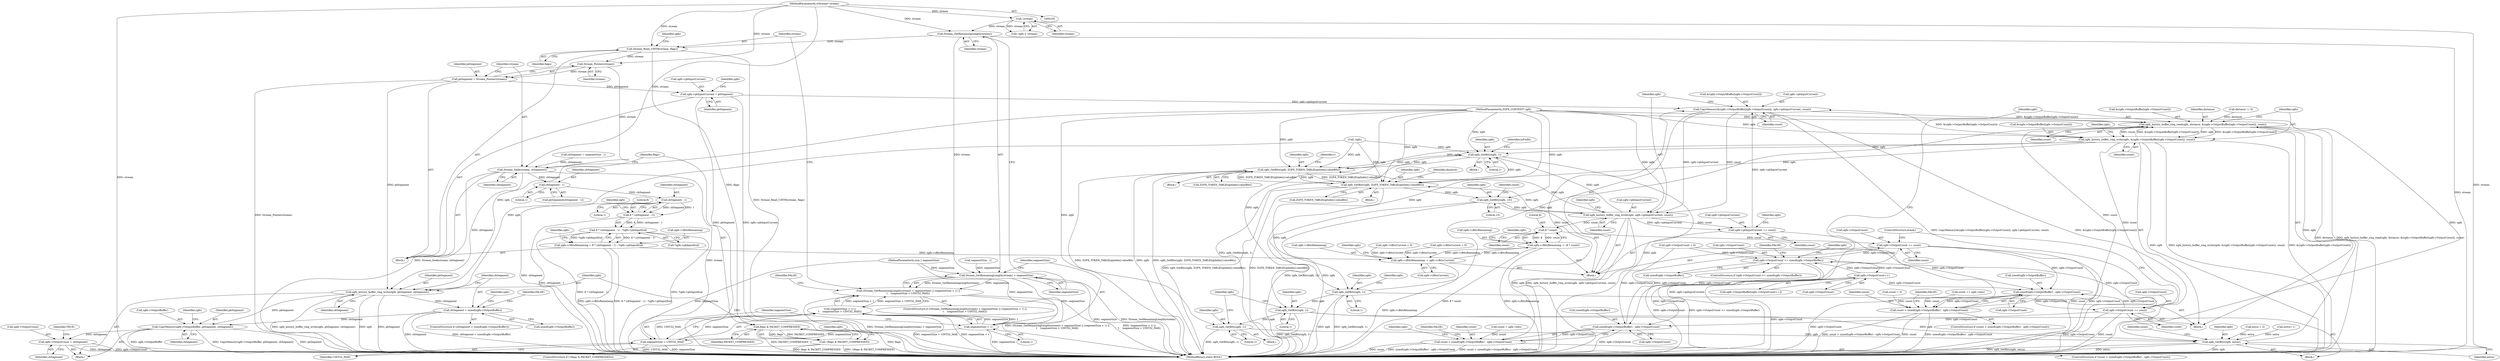 digraph "0_FreeRDP_17c363a5162fd4dc77b1df54e48d7bd9bf6b3be7_0@API" {
"1000139" [label="(Call,Stream_GetRemainingLength(stream))"];
"1000127" [label="(Call,!stream)"];
"1000107" [label="(MethodParameterIn,wStream* stream)"];
"1000138" [label="(Call,Stream_GetRemainingLength(stream) < segmentSize)"];
"1000137" [label="(Call,(Stream_GetRemainingLength(stream) < segmentSize) || (segmentSize < 1) ||\n\t    (segmentSize > UINT32_MAX))"];
"1000143" [label="(Call,segmentSize < 1)"];
"1000142" [label="(Call,(segmentSize < 1) ||\n\t    (segmentSize > UINT32_MAX))"];
"1000146" [label="(Call,segmentSize > UINT32_MAX)"];
"1000151" [label="(Call,Stream_Read_UINT8(stream, flags))"];
"1000161" [label="(Call,Stream_Pointer(stream))"];
"1000159" [label="(Call,pbSegment = Stream_Pointer(stream))"];
"1000172" [label="(Call,zgfx_history_buffer_ring_write(zgfx, pbSegment, cbSegment))"];
"1000177" [label="(Call,cbSegment > sizeof(zgfx->OutputBuffer))"];
"1000185" [label="(Call,CopyMemory(zgfx->OutputBuffer, pbSegment, cbSegment))"];
"1000191" [label="(Call,zgfx->OutputCount = cbSegment)"];
"1000198" [label="(Call,zgfx->pbInputCurrent = pbSegment)"];
"1000520" [label="(Call,CopyMemory(&(zgfx->OutputBuffer[zgfx->OutputCount]), zgfx->pbInputCurrent, count))"];
"1000452" [label="(Call,zgfx_history_buffer_ring_read(zgfx, distance, &(zgfx->OutputBuffer[zgfx->OutputCount]), count))"];
"1000464" [label="(Call,zgfx_history_buffer_ring_write(zgfx, &(zgfx->OutputBuffer[zgfx->OutputCount]), count))"];
"1000271" [label="(Call,zgfx_GetBits(zgfx, 1))"];
"1000303" [label="(Call,zgfx_GetBits(zgfx, ZGFX_TOKEN_TABLE[opIndex].valueBits))"];
"1000369" [label="(Call,zgfx_GetBits(zgfx, ZGFX_TOKEN_TABLE[opIndex].valueBits))"];
"1000392" [label="(Call,zgfx_GetBits(zgfx, 1))"];
"1000413" [label="(Call,zgfx_GetBits(zgfx, 1))"];
"1000428" [label="(Call,zgfx_GetBits(zgfx, 1))"];
"1000431" [label="(Call,zgfx_GetBits(zgfx, extra))"];
"1000482" [label="(Call,zgfx_GetBits(zgfx, 15))"];
"1000533" [label="(Call,zgfx_history_buffer_ring_write(zgfx, zgfx->pbInputCurrent, count))"];
"1000539" [label="(Call,zgfx->pbInputCurrent += count)"];
"1000548" [label="(Call,8 * count)"];
"1000544" [label="(Call,zgfx->cBitsRemaining -= (8 * count))"];
"1000490" [label="(Call,zgfx->cBitsRemaining -= zgfx->cBitsCurrent)"];
"1000551" [label="(Call,zgfx->OutputCount += count)"];
"1000347" [label="(Call,zgfx->OutputCount >= sizeof(zgfx->OutputBuffer))"];
"1000362" [label="(Call,zgfx->OutputCount++)"];
"1000442" [label="(Call,sizeof(zgfx->OutputBuffer) - zgfx->OutputCount)"];
"1000440" [label="(Call,count > sizeof(zgfx->OutputBuffer) - zgfx->OutputCount)"];
"1000475" [label="(Call,zgfx->OutputCount += count)"];
"1000510" [label="(Call,sizeof(zgfx->OutputBuffer) - zgfx->OutputCount)"];
"1000508" [label="(Call,count > sizeof(zgfx->OutputBuffer) - zgfx->OutputCount)"];
"1000163" [label="(Call,Stream_Seek(stream, cbSegment))"];
"1000210" [label="(Call,cbSegment - 1)"];
"1000220" [label="(Call,cbSegment - 1)"];
"1000218" [label="(Call,8 * (cbSegment - 1))"];
"1000217" [label="(Call,8 * (cbSegment - 1) - *zgfx->pbInputEnd)"];
"1000213" [label="(Call,zgfx->cBitsRemaining = 8 * (cbSegment - 1) - *zgfx->pbInputEnd)"];
"1000168" [label="(Call,flags & PACKET_COMPRESSED)"];
"1000167" [label="(Call,!(flags & PACKET_COMPRESSED))"];
"1000177" [label="(Call,cbSegment > sizeof(zgfx->OutputBuffer))"];
"1000541" [label="(Identifier,zgfx)"];
"1000229" [label="(Identifier,zgfx)"];
"1000482" [label="(Call,zgfx_GetBits(zgfx, 15))"];
"1000435" [label="(Identifier,count)"];
"1000494" [label="(Call,zgfx->cBitsCurrent)"];
"1000170" [label="(Identifier,PACKET_COMPRESSED)"];
"1000200" [label="(Identifier,zgfx)"];
"1000222" [label="(Literal,1)"];
"1000452" [label="(Call,zgfx_history_buffer_ring_read(zgfx, distance, &(zgfx->OutputBuffer[zgfx->OutputCount]), count))"];
"1000152" [label="(Identifier,stream)"];
"1000347" [label="(Call,zgfx->OutputCount >= sizeof(zgfx->OutputBuffer))"];
"1000432" [label="(Identifier,zgfx)"];
"1000481" [label="(Block,)"];
"1000147" [label="(Identifier,segmentSize)"];
"1000163" [label="(Call,Stream_Seek(stream, cbSegment))"];
"1000108" [label="(MethodParameterIn,size_t segmentSize)"];
"1000442" [label="(Call,sizeof(zgfx->OutputBuffer) - zgfx->OutputCount)"];
"1000484" [label="(Literal,15)"];
"1000225" [label="(Identifier,zgfx)"];
"1000133" [label="(Call,segmentSize - 1)"];
"1000540" [label="(Call,zgfx->pbInputCurrent)"];
"1000544" [label="(Call,zgfx->cBitsRemaining -= (8 * count))"];
"1000348" [label="(Call,zgfx->OutputCount)"];
"1000491" [label="(Call,zgfx->cBitsRemaining)"];
"1000543" [label="(Identifier,count)"];
"1000433" [label="(Identifier,extra)"];
"1000486" [label="(Identifier,count)"];
"1000521" [label="(Call,&(zgfx->OutputBuffer[zgfx->OutputCount]))"];
"1000545" [label="(Call,zgfx->cBitsRemaining)"];
"1000524" [label="(Identifier,zgfx)"];
"1000210" [label="(Call,cbSegment - 1)"];
"1000507" [label="(ControlStructure,if (count > sizeof(zgfx->OutputBuffer) - zgfx->OutputCount))"];
"1000171" [label="(Block,)"];
"1000463" [label="(Identifier,count)"];
"1000499" [label="(Identifier,zgfx)"];
"1000178" [label="(Identifier,cbSegment)"];
"1000413" [label="(Call,zgfx_GetBits(zgfx, 1))"];
"1000199" [label="(Call,zgfx->pbInputCurrent)"];
"1000137" [label="(Call,(Stream_GetRemainingLength(stream) < segmentSize) || (segmentSize < 1) ||\n\t    (segmentSize > UINT32_MAX))"];
"1000212" [label="(Literal,1)"];
"1000455" [label="(Call,&(zgfx->OutputBuffer[zgfx->OutputCount]))"];
"1000410" [label="(Call,extra = 2)"];
"1000370" [label="(Identifier,zgfx)"];
"1000305" [label="(Call,ZGFX_TOKEN_TABLE[opIndex].valueBits)"];
"1000161" [label="(Call,Stream_Pointer(stream))"];
"1000127" [label="(Call,!stream)"];
"1000422" [label="(Block,)"];
"1000356" [label="(Identifier,FALSE)"];
"1000124" [label="(Call,!zgfx || !stream)"];
"1000371" [label="(Call,ZGFX_TOKEN_TABLE[opIndex].valueBits)"];
"1000271" [label="(Call,zgfx_GetBits(zgfx, 1))"];
"1000550" [label="(Identifier,count)"];
"1000311" [label="(Identifier,c)"];
"1000146" [label="(Call,segmentSize > UINT32_MAX)"];
"1000377" [label="(Identifier,distance)"];
"1000275" [label="(Identifier,inPrefix)"];
"1000219" [label="(Literal,8)"];
"1000394" [label="(Literal,1)"];
"1000176" [label="(ControlStructure,if (cbSegment > sizeof(zgfx->OutputBuffer)))"];
"1000465" [label="(Identifier,zgfx)"];
"1000195" [label="(Identifier,cbSegment)"];
"1000179" [label="(Call,sizeof(zgfx->OutputBuffer))"];
"1000227" [label="(Call,zgfx->cBitsCurrent = 0)"];
"1000474" [label="(Identifier,count)"];
"1000393" [label="(Identifier,zgfx)"];
"1000144" [label="(Identifier,segmentSize)"];
"1000529" [label="(Call,zgfx->pbInputCurrent)"];
"1000125" [label="(Call,!zgfx)"];
"1000508" [label="(Call,count > sizeof(zgfx->OutputBuffer) - zgfx->OutputCount)"];
"1000303" [label="(Call,zgfx_GetBits(zgfx, ZGFX_TOKEN_TABLE[opIndex].valueBits))"];
"1000173" [label="(Identifier,zgfx)"];
"1000128" [label="(Identifier,stream)"];
"1000107" [label="(MethodParameterIn,wStream* stream)"];
"1000205" [label="(Identifier,zgfx)"];
"1000398" [label="(Identifier,zgfx)"];
"1000451" [label="(Identifier,FALSE)"];
"1000419" [label="(Identifier,zgfx)"];
"1000434" [label="(Call,count += zgfx->bits)"];
"1000479" [label="(Identifier,count)"];
"1000519" [label="(Identifier,FALSE)"];
"1000509" [label="(Identifier,count)"];
"1000466" [label="(Call,&(zgfx->OutputBuffer[zgfx->OutputCount]))"];
"1000551" [label="(Call,zgfx->OutputCount += count)"];
"1000131" [label="(Call,cbSegment = segmentSize - 1)"];
"1000476" [label="(Call,zgfx->OutputCount)"];
"1000555" [label="(Identifier,count)"];
"1000429" [label="(Identifier,zgfx)"];
"1000190" [label="(Identifier,cbSegment)"];
"1000440" [label="(Call,count > sizeof(zgfx->OutputBuffer) - zgfx->OutputCount)"];
"1000138" [label="(Call,Stream_GetRemainingLength(stream) < segmentSize)"];
"1000358" [label="(Call,zgfx->OutputBuffer[zgfx->OutputCount++])"];
"1000406" [label="(Block,)"];
"1000162" [label="(Identifier,stream)"];
"1000202" [label="(Identifier,pbSegment)"];
"1000533" [label="(Call,zgfx_history_buffer_ring_write(zgfx, zgfx->pbInputCurrent, count))"];
"1000143" [label="(Call,segmentSize < 1)"];
"1000302" [label="(Block,)"];
"1000304" [label="(Identifier,zgfx)"];
"1000538" [label="(Identifier,count)"];
"1000490" [label="(Call,zgfx->cBitsRemaining -= zgfx->cBitsCurrent)"];
"1000430" [label="(Literal,1)"];
"1000475" [label="(Call,zgfx->OutputCount += count)"];
"1000184" [label="(Identifier,FALSE)"];
"1000175" [label="(Identifier,cbSegment)"];
"1000141" [label="(Identifier,segmentSize)"];
"1000535" [label="(Call,zgfx->pbInputCurrent)"];
"1000172" [label="(Call,zgfx_history_buffer_ring_write(zgfx, pbSegment, cbSegment))"];
"1000532" [label="(Identifier,count)"];
"1000191" [label="(Call,zgfx->OutputCount = cbSegment)"];
"1000140" [label="(Identifier,stream)"];
"1000106" [label="(MethodParameterIn,ZGFX_CONTEXT* zgfx)"];
"1000392" [label="(Call,zgfx_GetBits(zgfx, 1))"];
"1000441" [label="(Identifier,count)"];
"1000273" [label="(Literal,1)"];
"1000139" [label="(Call,Stream_GetRemainingLength(stream))"];
"1000174" [label="(Identifier,pbSegment)"];
"1000414" [label="(Identifier,zgfx)"];
"1000148" [label="(Identifier,UINT32_MAX)"];
"1000270" [label="(Block,)"];
"1000192" [label="(Call,zgfx->OutputCount)"];
"1000363" [label="(Call,zgfx->OutputCount)"];
"1000213" [label="(Call,zgfx->cBitsRemaining = 8 * (cbSegment - 1) - *zgfx->pbInputEnd)"];
"1000520" [label="(Call,CopyMemory(&(zgfx->OutputBuffer[zgfx->OutputCount]), zgfx->pbInputCurrent, count))"];
"1000546" [label="(Identifier,zgfx)"];
"1000198" [label="(Call,zgfx->pbInputCurrent = pbSegment)"];
"1000426" [label="(Call,extra++)"];
"1000208" [label="(Call,pbSegment[cbSegment - 1])"];
"1000154" [label="(Call,zgfx->OutputCount = 0)"];
"1000186" [label="(Call,zgfx->OutputBuffer)"];
"1000109" [label="(Block,)"];
"1000193" [label="(Identifier,zgfx)"];
"1000362" [label="(Call,zgfx->OutputCount++)"];
"1000453" [label="(Identifier,zgfx)"];
"1000454" [label="(Identifier,distance)"];
"1000368" [label="(Block,)"];
"1000391" [label="(Block,)"];
"1000511" [label="(Call,sizeof(zgfx->OutputBuffer))"];
"1000167" [label="(Call,!(flags & PACKET_COMPRESSED))"];
"1000153" [label="(Identifier,flags)"];
"1000549" [label="(Literal,8)"];
"1000548" [label="(Call,8 * count)"];
"1000217" [label="(Call,8 * (cbSegment - 1) - *zgfx->pbInputEnd)"];
"1000351" [label="(Call,sizeof(zgfx->OutputBuffer))"];
"1000185" [label="(Call,CopyMemory(zgfx->OutputBuffer, pbSegment, cbSegment))"];
"1000539" [label="(Call,zgfx->pbInputCurrent += count)"];
"1000360" [label="(Identifier,zgfx)"];
"1000556" [label="(ControlStructure,break;)"];
"1000431" [label="(Call,zgfx_GetBits(zgfx, extra))"];
"1000220" [label="(Call,cbSegment - 1)"];
"1000497" [label="(Call,zgfx->cBitsCurrent = 0)"];
"1000189" [label="(Identifier,pbSegment)"];
"1000168" [label="(Call,flags & PACKET_COMPRESSED)"];
"1000272" [label="(Identifier,zgfx)"];
"1000165" [label="(Identifier,cbSegment)"];
"1000346" [label="(ControlStructure,if (zgfx->OutputCount >= sizeof(zgfx->OutputBuffer)))"];
"1000197" [label="(Identifier,TRUE)"];
"1000428" [label="(Call,zgfx_GetBits(zgfx, 1))"];
"1000164" [label="(Identifier,stream)"];
"1000223" [label="(Call,*zgfx->pbInputEnd)"];
"1000169" [label="(Identifier,flags)"];
"1000559" [label="(MethodReturn,static BOOL)"];
"1000415" [label="(Literal,1)"];
"1000388" [label="(Call,distance != 0)"];
"1000485" [label="(Call,count = zgfx->bits)"];
"1000218" [label="(Call,8 * (cbSegment - 1))"];
"1000214" [label="(Call,zgfx->cBitsRemaining)"];
"1000166" [label="(ControlStructure,if (!(flags & PACKET_COMPRESSED)))"];
"1000553" [label="(Identifier,zgfx)"];
"1000160" [label="(Identifier,pbSegment)"];
"1000187" [label="(Identifier,zgfx)"];
"1000464" [label="(Call,zgfx_history_buffer_ring_write(zgfx, &(zgfx->OutputBuffer[zgfx->OutputCount]), count))"];
"1000221" [label="(Identifier,cbSegment)"];
"1000447" [label="(Call,zgfx->OutputCount)"];
"1000151" [label="(Call,Stream_Read_UINT8(stream, flags))"];
"1000369" [label="(Call,zgfx_GetBits(zgfx, ZGFX_TOKEN_TABLE[opIndex].valueBits))"];
"1000150" [label="(Identifier,FALSE)"];
"1000136" [label="(ControlStructure,if ((Stream_GetRemainingLength(stream) < segmentSize) || (segmentSize < 1) ||\n\t    (segmentSize > UINT32_MAX)))"];
"1000477" [label="(Identifier,zgfx)"];
"1000510" [label="(Call,sizeof(zgfx->OutputBuffer) - zgfx->OutputCount)"];
"1000483" [label="(Identifier,zgfx)"];
"1000142" [label="(Call,(segmentSize < 1) ||\n\t    (segmentSize > UINT32_MAX))"];
"1000402" [label="(Call,count = 3)"];
"1000552" [label="(Call,zgfx->OutputCount)"];
"1000439" [label="(ControlStructure,if (count > sizeof(zgfx->OutputBuffer) - zgfx->OutputCount))"];
"1000156" [label="(Identifier,zgfx)"];
"1000515" [label="(Call,zgfx->OutputCount)"];
"1000534" [label="(Identifier,zgfx)"];
"1000159" [label="(Call,pbSegment = Stream_Pointer(stream))"];
"1000443" [label="(Call,sizeof(zgfx->OutputBuffer))"];
"1000211" [label="(Identifier,cbSegment)"];
"1000145" [label="(Literal,1)"];
"1000139" -> "1000138"  [label="AST: "];
"1000139" -> "1000140"  [label="CFG: "];
"1000140" -> "1000139"  [label="AST: "];
"1000141" -> "1000139"  [label="CFG: "];
"1000139" -> "1000559"  [label="DDG: stream"];
"1000139" -> "1000138"  [label="DDG: stream"];
"1000127" -> "1000139"  [label="DDG: stream"];
"1000107" -> "1000139"  [label="DDG: stream"];
"1000139" -> "1000151"  [label="DDG: stream"];
"1000127" -> "1000124"  [label="AST: "];
"1000127" -> "1000128"  [label="CFG: "];
"1000128" -> "1000127"  [label="AST: "];
"1000124" -> "1000127"  [label="CFG: "];
"1000127" -> "1000559"  [label="DDG: stream"];
"1000127" -> "1000124"  [label="DDG: stream"];
"1000107" -> "1000127"  [label="DDG: stream"];
"1000107" -> "1000105"  [label="AST: "];
"1000107" -> "1000559"  [label="DDG: stream"];
"1000107" -> "1000151"  [label="DDG: stream"];
"1000107" -> "1000161"  [label="DDG: stream"];
"1000107" -> "1000163"  [label="DDG: stream"];
"1000138" -> "1000137"  [label="AST: "];
"1000138" -> "1000141"  [label="CFG: "];
"1000141" -> "1000138"  [label="AST: "];
"1000144" -> "1000138"  [label="CFG: "];
"1000137" -> "1000138"  [label="CFG: "];
"1000138" -> "1000559"  [label="DDG: segmentSize"];
"1000138" -> "1000559"  [label="DDG: Stream_GetRemainingLength(stream)"];
"1000138" -> "1000137"  [label="DDG: Stream_GetRemainingLength(stream)"];
"1000138" -> "1000137"  [label="DDG: segmentSize"];
"1000133" -> "1000138"  [label="DDG: segmentSize"];
"1000108" -> "1000138"  [label="DDG: segmentSize"];
"1000138" -> "1000143"  [label="DDG: segmentSize"];
"1000137" -> "1000136"  [label="AST: "];
"1000137" -> "1000142"  [label="CFG: "];
"1000142" -> "1000137"  [label="AST: "];
"1000150" -> "1000137"  [label="CFG: "];
"1000152" -> "1000137"  [label="CFG: "];
"1000137" -> "1000559"  [label="DDG: (segmentSize < 1) ||\n\t    (segmentSize > UINT32_MAX)"];
"1000137" -> "1000559"  [label="DDG: Stream_GetRemainingLength(stream) < segmentSize"];
"1000137" -> "1000559"  [label="DDG: (Stream_GetRemainingLength(stream) < segmentSize) || (segmentSize < 1) ||\n\t    (segmentSize > UINT32_MAX)"];
"1000142" -> "1000137"  [label="DDG: segmentSize < 1"];
"1000142" -> "1000137"  [label="DDG: segmentSize > UINT32_MAX"];
"1000143" -> "1000142"  [label="AST: "];
"1000143" -> "1000145"  [label="CFG: "];
"1000144" -> "1000143"  [label="AST: "];
"1000145" -> "1000143"  [label="AST: "];
"1000147" -> "1000143"  [label="CFG: "];
"1000142" -> "1000143"  [label="CFG: "];
"1000143" -> "1000559"  [label="DDG: segmentSize"];
"1000143" -> "1000142"  [label="DDG: segmentSize"];
"1000143" -> "1000142"  [label="DDG: 1"];
"1000108" -> "1000143"  [label="DDG: segmentSize"];
"1000143" -> "1000146"  [label="DDG: segmentSize"];
"1000142" -> "1000146"  [label="CFG: "];
"1000146" -> "1000142"  [label="AST: "];
"1000142" -> "1000559"  [label="DDG: segmentSize < 1"];
"1000142" -> "1000559"  [label="DDG: segmentSize > UINT32_MAX"];
"1000146" -> "1000142"  [label="DDG: segmentSize"];
"1000146" -> "1000142"  [label="DDG: UINT32_MAX"];
"1000146" -> "1000148"  [label="CFG: "];
"1000147" -> "1000146"  [label="AST: "];
"1000148" -> "1000146"  [label="AST: "];
"1000146" -> "1000559"  [label="DDG: UINT32_MAX"];
"1000146" -> "1000559"  [label="DDG: segmentSize"];
"1000108" -> "1000146"  [label="DDG: segmentSize"];
"1000151" -> "1000109"  [label="AST: "];
"1000151" -> "1000153"  [label="CFG: "];
"1000152" -> "1000151"  [label="AST: "];
"1000153" -> "1000151"  [label="AST: "];
"1000156" -> "1000151"  [label="CFG: "];
"1000151" -> "1000559"  [label="DDG: Stream_Read_UINT8(stream, flags)"];
"1000151" -> "1000161"  [label="DDG: stream"];
"1000151" -> "1000168"  [label="DDG: flags"];
"1000161" -> "1000159"  [label="AST: "];
"1000161" -> "1000162"  [label="CFG: "];
"1000162" -> "1000161"  [label="AST: "];
"1000159" -> "1000161"  [label="CFG: "];
"1000161" -> "1000159"  [label="DDG: stream"];
"1000161" -> "1000163"  [label="DDG: stream"];
"1000159" -> "1000109"  [label="AST: "];
"1000160" -> "1000159"  [label="AST: "];
"1000164" -> "1000159"  [label="CFG: "];
"1000159" -> "1000559"  [label="DDG: Stream_Pointer(stream)"];
"1000159" -> "1000172"  [label="DDG: pbSegment"];
"1000159" -> "1000198"  [label="DDG: pbSegment"];
"1000172" -> "1000171"  [label="AST: "];
"1000172" -> "1000175"  [label="CFG: "];
"1000173" -> "1000172"  [label="AST: "];
"1000174" -> "1000172"  [label="AST: "];
"1000175" -> "1000172"  [label="AST: "];
"1000178" -> "1000172"  [label="CFG: "];
"1000172" -> "1000559"  [label="DDG: zgfx_history_buffer_ring_write(zgfx, pbSegment, cbSegment)"];
"1000172" -> "1000559"  [label="DDG: zgfx"];
"1000172" -> "1000559"  [label="DDG: pbSegment"];
"1000125" -> "1000172"  [label="DDG: zgfx"];
"1000106" -> "1000172"  [label="DDG: zgfx"];
"1000163" -> "1000172"  [label="DDG: cbSegment"];
"1000172" -> "1000177"  [label="DDG: cbSegment"];
"1000172" -> "1000185"  [label="DDG: pbSegment"];
"1000177" -> "1000176"  [label="AST: "];
"1000177" -> "1000179"  [label="CFG: "];
"1000178" -> "1000177"  [label="AST: "];
"1000179" -> "1000177"  [label="AST: "];
"1000184" -> "1000177"  [label="CFG: "];
"1000187" -> "1000177"  [label="CFG: "];
"1000177" -> "1000559"  [label="DDG: cbSegment"];
"1000177" -> "1000559"  [label="DDG: cbSegment > sizeof(zgfx->OutputBuffer)"];
"1000177" -> "1000185"  [label="DDG: cbSegment"];
"1000185" -> "1000171"  [label="AST: "];
"1000185" -> "1000190"  [label="CFG: "];
"1000186" -> "1000185"  [label="AST: "];
"1000189" -> "1000185"  [label="AST: "];
"1000190" -> "1000185"  [label="AST: "];
"1000193" -> "1000185"  [label="CFG: "];
"1000185" -> "1000559"  [label="DDG: zgfx->OutputBuffer"];
"1000185" -> "1000559"  [label="DDG: CopyMemory(zgfx->OutputBuffer, pbSegment, cbSegment)"];
"1000185" -> "1000559"  [label="DDG: pbSegment"];
"1000185" -> "1000191"  [label="DDG: cbSegment"];
"1000191" -> "1000171"  [label="AST: "];
"1000191" -> "1000195"  [label="CFG: "];
"1000192" -> "1000191"  [label="AST: "];
"1000195" -> "1000191"  [label="AST: "];
"1000197" -> "1000191"  [label="CFG: "];
"1000191" -> "1000559"  [label="DDG: cbSegment"];
"1000191" -> "1000559"  [label="DDG: zgfx->OutputCount"];
"1000198" -> "1000109"  [label="AST: "];
"1000198" -> "1000202"  [label="CFG: "];
"1000199" -> "1000198"  [label="AST: "];
"1000202" -> "1000198"  [label="AST: "];
"1000205" -> "1000198"  [label="CFG: "];
"1000198" -> "1000559"  [label="DDG: zgfx->pbInputCurrent"];
"1000198" -> "1000559"  [label="DDG: pbSegment"];
"1000198" -> "1000520"  [label="DDG: zgfx->pbInputCurrent"];
"1000520" -> "1000481"  [label="AST: "];
"1000520" -> "1000532"  [label="CFG: "];
"1000521" -> "1000520"  [label="AST: "];
"1000529" -> "1000520"  [label="AST: "];
"1000532" -> "1000520"  [label="AST: "];
"1000534" -> "1000520"  [label="CFG: "];
"1000520" -> "1000559"  [label="DDG: CopyMemory(&(zgfx->OutputBuffer[zgfx->OutputCount]), zgfx->pbInputCurrent, count)"];
"1000520" -> "1000559"  [label="DDG: &(zgfx->OutputBuffer[zgfx->OutputCount])"];
"1000520" -> "1000452"  [label="DDG: &(zgfx->OutputBuffer[zgfx->OutputCount])"];
"1000464" -> "1000520"  [label="DDG: &(zgfx->OutputBuffer[zgfx->OutputCount])"];
"1000539" -> "1000520"  [label="DDG: zgfx->pbInputCurrent"];
"1000508" -> "1000520"  [label="DDG: count"];
"1000520" -> "1000533"  [label="DDG: zgfx->pbInputCurrent"];
"1000520" -> "1000533"  [label="DDG: count"];
"1000452" -> "1000391"  [label="AST: "];
"1000452" -> "1000463"  [label="CFG: "];
"1000453" -> "1000452"  [label="AST: "];
"1000454" -> "1000452"  [label="AST: "];
"1000455" -> "1000452"  [label="AST: "];
"1000463" -> "1000452"  [label="AST: "];
"1000465" -> "1000452"  [label="CFG: "];
"1000452" -> "1000559"  [label="DDG: zgfx_history_buffer_ring_read(zgfx, distance, &(zgfx->OutputBuffer[zgfx->OutputCount]), count)"];
"1000452" -> "1000559"  [label="DDG: distance"];
"1000392" -> "1000452"  [label="DDG: zgfx"];
"1000431" -> "1000452"  [label="DDG: zgfx"];
"1000106" -> "1000452"  [label="DDG: zgfx"];
"1000388" -> "1000452"  [label="DDG: distance"];
"1000464" -> "1000452"  [label="DDG: &(zgfx->OutputBuffer[zgfx->OutputCount])"];
"1000440" -> "1000452"  [label="DDG: count"];
"1000452" -> "1000464"  [label="DDG: zgfx"];
"1000452" -> "1000464"  [label="DDG: &(zgfx->OutputBuffer[zgfx->OutputCount])"];
"1000452" -> "1000464"  [label="DDG: count"];
"1000464" -> "1000391"  [label="AST: "];
"1000464" -> "1000474"  [label="CFG: "];
"1000465" -> "1000464"  [label="AST: "];
"1000466" -> "1000464"  [label="AST: "];
"1000474" -> "1000464"  [label="AST: "];
"1000477" -> "1000464"  [label="CFG: "];
"1000464" -> "1000559"  [label="DDG: zgfx"];
"1000464" -> "1000559"  [label="DDG: zgfx_history_buffer_ring_write(zgfx, &(zgfx->OutputBuffer[zgfx->OutputCount]), count)"];
"1000464" -> "1000559"  [label="DDG: &(zgfx->OutputBuffer[zgfx->OutputCount])"];
"1000464" -> "1000271"  [label="DDG: zgfx"];
"1000464" -> "1000303"  [label="DDG: zgfx"];
"1000464" -> "1000369"  [label="DDG: zgfx"];
"1000106" -> "1000464"  [label="DDG: zgfx"];
"1000464" -> "1000475"  [label="DDG: count"];
"1000271" -> "1000270"  [label="AST: "];
"1000271" -> "1000273"  [label="CFG: "];
"1000272" -> "1000271"  [label="AST: "];
"1000273" -> "1000271"  [label="AST: "];
"1000275" -> "1000271"  [label="CFG: "];
"1000271" -> "1000559"  [label="DDG: zgfx"];
"1000271" -> "1000559"  [label="DDG: zgfx_GetBits(zgfx, 1)"];
"1000125" -> "1000271"  [label="DDG: zgfx"];
"1000303" -> "1000271"  [label="DDG: zgfx"];
"1000533" -> "1000271"  [label="DDG: zgfx"];
"1000106" -> "1000271"  [label="DDG: zgfx"];
"1000271" -> "1000303"  [label="DDG: zgfx"];
"1000271" -> "1000369"  [label="DDG: zgfx"];
"1000303" -> "1000302"  [label="AST: "];
"1000303" -> "1000305"  [label="CFG: "];
"1000304" -> "1000303"  [label="AST: "];
"1000305" -> "1000303"  [label="AST: "];
"1000311" -> "1000303"  [label="CFG: "];
"1000303" -> "1000559"  [label="DDG: zgfx"];
"1000303" -> "1000559"  [label="DDG: zgfx_GetBits(zgfx, ZGFX_TOKEN_TABLE[opIndex].valueBits)"];
"1000303" -> "1000559"  [label="DDG: ZGFX_TOKEN_TABLE[opIndex].valueBits"];
"1000125" -> "1000303"  [label="DDG: zgfx"];
"1000533" -> "1000303"  [label="DDG: zgfx"];
"1000106" -> "1000303"  [label="DDG: zgfx"];
"1000369" -> "1000303"  [label="DDG: ZGFX_TOKEN_TABLE[opIndex].valueBits"];
"1000303" -> "1000369"  [label="DDG: zgfx"];
"1000303" -> "1000369"  [label="DDG: ZGFX_TOKEN_TABLE[opIndex].valueBits"];
"1000369" -> "1000368"  [label="AST: "];
"1000369" -> "1000371"  [label="CFG: "];
"1000370" -> "1000369"  [label="AST: "];
"1000371" -> "1000369"  [label="AST: "];
"1000377" -> "1000369"  [label="CFG: "];
"1000369" -> "1000559"  [label="DDG: zgfx_GetBits(zgfx, ZGFX_TOKEN_TABLE[opIndex].valueBits)"];
"1000369" -> "1000559"  [label="DDG: ZGFX_TOKEN_TABLE[opIndex].valueBits"];
"1000125" -> "1000369"  [label="DDG: zgfx"];
"1000533" -> "1000369"  [label="DDG: zgfx"];
"1000106" -> "1000369"  [label="DDG: zgfx"];
"1000369" -> "1000392"  [label="DDG: zgfx"];
"1000369" -> "1000482"  [label="DDG: zgfx"];
"1000392" -> "1000391"  [label="AST: "];
"1000392" -> "1000394"  [label="CFG: "];
"1000393" -> "1000392"  [label="AST: "];
"1000394" -> "1000392"  [label="AST: "];
"1000398" -> "1000392"  [label="CFG: "];
"1000392" -> "1000559"  [label="DDG: zgfx_GetBits(zgfx, 1)"];
"1000392" -> "1000559"  [label="DDG: zgfx"];
"1000106" -> "1000392"  [label="DDG: zgfx"];
"1000392" -> "1000413"  [label="DDG: zgfx"];
"1000413" -> "1000406"  [label="AST: "];
"1000413" -> "1000415"  [label="CFG: "];
"1000414" -> "1000413"  [label="AST: "];
"1000415" -> "1000413"  [label="AST: "];
"1000419" -> "1000413"  [label="CFG: "];
"1000413" -> "1000559"  [label="DDG: zgfx_GetBits(zgfx, 1)"];
"1000106" -> "1000413"  [label="DDG: zgfx"];
"1000413" -> "1000428"  [label="DDG: zgfx"];
"1000413" -> "1000431"  [label="DDG: zgfx"];
"1000428" -> "1000422"  [label="AST: "];
"1000428" -> "1000430"  [label="CFG: "];
"1000429" -> "1000428"  [label="AST: "];
"1000430" -> "1000428"  [label="AST: "];
"1000419" -> "1000428"  [label="CFG: "];
"1000428" -> "1000559"  [label="DDG: zgfx_GetBits(zgfx, 1)"];
"1000106" -> "1000428"  [label="DDG: zgfx"];
"1000428" -> "1000431"  [label="DDG: zgfx"];
"1000431" -> "1000406"  [label="AST: "];
"1000431" -> "1000433"  [label="CFG: "];
"1000432" -> "1000431"  [label="AST: "];
"1000433" -> "1000431"  [label="AST: "];
"1000435" -> "1000431"  [label="CFG: "];
"1000431" -> "1000559"  [label="DDG: zgfx"];
"1000431" -> "1000559"  [label="DDG: zgfx_GetBits(zgfx, extra)"];
"1000431" -> "1000559"  [label="DDG: extra"];
"1000106" -> "1000431"  [label="DDG: zgfx"];
"1000426" -> "1000431"  [label="DDG: extra"];
"1000410" -> "1000431"  [label="DDG: extra"];
"1000482" -> "1000481"  [label="AST: "];
"1000482" -> "1000484"  [label="CFG: "];
"1000483" -> "1000482"  [label="AST: "];
"1000484" -> "1000482"  [label="AST: "];
"1000486" -> "1000482"  [label="CFG: "];
"1000482" -> "1000559"  [label="DDG: zgfx"];
"1000482" -> "1000559"  [label="DDG: zgfx_GetBits(zgfx, 15)"];
"1000106" -> "1000482"  [label="DDG: zgfx"];
"1000482" -> "1000533"  [label="DDG: zgfx"];
"1000533" -> "1000481"  [label="AST: "];
"1000533" -> "1000538"  [label="CFG: "];
"1000534" -> "1000533"  [label="AST: "];
"1000535" -> "1000533"  [label="AST: "];
"1000538" -> "1000533"  [label="AST: "];
"1000541" -> "1000533"  [label="CFG: "];
"1000533" -> "1000559"  [label="DDG: zgfx_history_buffer_ring_write(zgfx, zgfx->pbInputCurrent, count)"];
"1000533" -> "1000559"  [label="DDG: zgfx"];
"1000106" -> "1000533"  [label="DDG: zgfx"];
"1000533" -> "1000539"  [label="DDG: count"];
"1000533" -> "1000539"  [label="DDG: zgfx->pbInputCurrent"];
"1000533" -> "1000548"  [label="DDG: count"];
"1000539" -> "1000481"  [label="AST: "];
"1000539" -> "1000543"  [label="CFG: "];
"1000540" -> "1000539"  [label="AST: "];
"1000543" -> "1000539"  [label="AST: "];
"1000546" -> "1000539"  [label="CFG: "];
"1000539" -> "1000559"  [label="DDG: zgfx->pbInputCurrent"];
"1000548" -> "1000544"  [label="AST: "];
"1000548" -> "1000550"  [label="CFG: "];
"1000549" -> "1000548"  [label="AST: "];
"1000550" -> "1000548"  [label="AST: "];
"1000544" -> "1000548"  [label="CFG: "];
"1000548" -> "1000544"  [label="DDG: 8"];
"1000548" -> "1000544"  [label="DDG: count"];
"1000548" -> "1000551"  [label="DDG: count"];
"1000544" -> "1000481"  [label="AST: "];
"1000545" -> "1000544"  [label="AST: "];
"1000553" -> "1000544"  [label="CFG: "];
"1000544" -> "1000559"  [label="DDG: 8 * count"];
"1000544" -> "1000559"  [label="DDG: zgfx->cBitsRemaining"];
"1000544" -> "1000490"  [label="DDG: zgfx->cBitsRemaining"];
"1000490" -> "1000544"  [label="DDG: zgfx->cBitsRemaining"];
"1000490" -> "1000481"  [label="AST: "];
"1000490" -> "1000494"  [label="CFG: "];
"1000491" -> "1000490"  [label="AST: "];
"1000494" -> "1000490"  [label="AST: "];
"1000499" -> "1000490"  [label="CFG: "];
"1000490" -> "1000559"  [label="DDG: zgfx->cBitsRemaining"];
"1000497" -> "1000490"  [label="DDG: zgfx->cBitsCurrent"];
"1000227" -> "1000490"  [label="DDG: zgfx->cBitsCurrent"];
"1000213" -> "1000490"  [label="DDG: zgfx->cBitsRemaining"];
"1000551" -> "1000481"  [label="AST: "];
"1000551" -> "1000555"  [label="CFG: "];
"1000552" -> "1000551"  [label="AST: "];
"1000555" -> "1000551"  [label="AST: "];
"1000556" -> "1000551"  [label="CFG: "];
"1000551" -> "1000559"  [label="DDG: count"];
"1000551" -> "1000559"  [label="DDG: zgfx->OutputCount"];
"1000551" -> "1000347"  [label="DDG: zgfx->OutputCount"];
"1000551" -> "1000442"  [label="DDG: zgfx->OutputCount"];
"1000551" -> "1000510"  [label="DDG: zgfx->OutputCount"];
"1000510" -> "1000551"  [label="DDG: zgfx->OutputCount"];
"1000347" -> "1000346"  [label="AST: "];
"1000347" -> "1000351"  [label="CFG: "];
"1000348" -> "1000347"  [label="AST: "];
"1000351" -> "1000347"  [label="AST: "];
"1000356" -> "1000347"  [label="CFG: "];
"1000360" -> "1000347"  [label="CFG: "];
"1000347" -> "1000559"  [label="DDG: zgfx->OutputCount"];
"1000347" -> "1000559"  [label="DDG: zgfx->OutputCount >= sizeof(zgfx->OutputBuffer)"];
"1000362" -> "1000347"  [label="DDG: zgfx->OutputCount"];
"1000475" -> "1000347"  [label="DDG: zgfx->OutputCount"];
"1000154" -> "1000347"  [label="DDG: zgfx->OutputCount"];
"1000347" -> "1000362"  [label="DDG: zgfx->OutputCount"];
"1000362" -> "1000358"  [label="AST: "];
"1000362" -> "1000363"  [label="CFG: "];
"1000363" -> "1000362"  [label="AST: "];
"1000358" -> "1000362"  [label="CFG: "];
"1000362" -> "1000559"  [label="DDG: zgfx->OutputCount"];
"1000362" -> "1000442"  [label="DDG: zgfx->OutputCount"];
"1000362" -> "1000510"  [label="DDG: zgfx->OutputCount"];
"1000442" -> "1000440"  [label="AST: "];
"1000442" -> "1000447"  [label="CFG: "];
"1000443" -> "1000442"  [label="AST: "];
"1000447" -> "1000442"  [label="AST: "];
"1000440" -> "1000442"  [label="CFG: "];
"1000442" -> "1000559"  [label="DDG: zgfx->OutputCount"];
"1000442" -> "1000440"  [label="DDG: zgfx->OutputCount"];
"1000475" -> "1000442"  [label="DDG: zgfx->OutputCount"];
"1000154" -> "1000442"  [label="DDG: zgfx->OutputCount"];
"1000442" -> "1000475"  [label="DDG: zgfx->OutputCount"];
"1000440" -> "1000439"  [label="AST: "];
"1000441" -> "1000440"  [label="AST: "];
"1000451" -> "1000440"  [label="CFG: "];
"1000453" -> "1000440"  [label="CFG: "];
"1000440" -> "1000559"  [label="DDG: sizeof(zgfx->OutputBuffer) - zgfx->OutputCount"];
"1000440" -> "1000559"  [label="DDG: count > sizeof(zgfx->OutputBuffer) - zgfx->OutputCount"];
"1000440" -> "1000559"  [label="DDG: count"];
"1000402" -> "1000440"  [label="DDG: count"];
"1000434" -> "1000440"  [label="DDG: count"];
"1000475" -> "1000391"  [label="AST: "];
"1000475" -> "1000479"  [label="CFG: "];
"1000476" -> "1000475"  [label="AST: "];
"1000479" -> "1000475"  [label="AST: "];
"1000556" -> "1000475"  [label="CFG: "];
"1000475" -> "1000559"  [label="DDG: zgfx->OutputCount"];
"1000475" -> "1000559"  [label="DDG: count"];
"1000475" -> "1000510"  [label="DDG: zgfx->OutputCount"];
"1000510" -> "1000508"  [label="AST: "];
"1000510" -> "1000515"  [label="CFG: "];
"1000511" -> "1000510"  [label="AST: "];
"1000515" -> "1000510"  [label="AST: "];
"1000508" -> "1000510"  [label="CFG: "];
"1000510" -> "1000559"  [label="DDG: zgfx->OutputCount"];
"1000510" -> "1000508"  [label="DDG: zgfx->OutputCount"];
"1000154" -> "1000510"  [label="DDG: zgfx->OutputCount"];
"1000508" -> "1000507"  [label="AST: "];
"1000509" -> "1000508"  [label="AST: "];
"1000519" -> "1000508"  [label="CFG: "];
"1000524" -> "1000508"  [label="CFG: "];
"1000508" -> "1000559"  [label="DDG: count"];
"1000508" -> "1000559"  [label="DDG: sizeof(zgfx->OutputBuffer) - zgfx->OutputCount"];
"1000508" -> "1000559"  [label="DDG: count > sizeof(zgfx->OutputBuffer) - zgfx->OutputCount"];
"1000485" -> "1000508"  [label="DDG: count"];
"1000163" -> "1000109"  [label="AST: "];
"1000163" -> "1000165"  [label="CFG: "];
"1000164" -> "1000163"  [label="AST: "];
"1000165" -> "1000163"  [label="AST: "];
"1000169" -> "1000163"  [label="CFG: "];
"1000163" -> "1000559"  [label="DDG: stream"];
"1000163" -> "1000559"  [label="DDG: Stream_Seek(stream, cbSegment)"];
"1000131" -> "1000163"  [label="DDG: cbSegment"];
"1000163" -> "1000210"  [label="DDG: cbSegment"];
"1000210" -> "1000208"  [label="AST: "];
"1000210" -> "1000212"  [label="CFG: "];
"1000211" -> "1000210"  [label="AST: "];
"1000212" -> "1000210"  [label="AST: "];
"1000208" -> "1000210"  [label="CFG: "];
"1000210" -> "1000220"  [label="DDG: cbSegment"];
"1000220" -> "1000218"  [label="AST: "];
"1000220" -> "1000222"  [label="CFG: "];
"1000221" -> "1000220"  [label="AST: "];
"1000222" -> "1000220"  [label="AST: "];
"1000218" -> "1000220"  [label="CFG: "];
"1000220" -> "1000559"  [label="DDG: cbSegment"];
"1000220" -> "1000218"  [label="DDG: cbSegment"];
"1000220" -> "1000218"  [label="DDG: 1"];
"1000218" -> "1000217"  [label="AST: "];
"1000219" -> "1000218"  [label="AST: "];
"1000225" -> "1000218"  [label="CFG: "];
"1000218" -> "1000559"  [label="DDG: cbSegment - 1"];
"1000218" -> "1000217"  [label="DDG: 8"];
"1000218" -> "1000217"  [label="DDG: cbSegment - 1"];
"1000217" -> "1000213"  [label="AST: "];
"1000217" -> "1000223"  [label="CFG: "];
"1000223" -> "1000217"  [label="AST: "];
"1000213" -> "1000217"  [label="CFG: "];
"1000217" -> "1000559"  [label="DDG: *zgfx->pbInputEnd"];
"1000217" -> "1000559"  [label="DDG: 8 * (cbSegment - 1)"];
"1000217" -> "1000213"  [label="DDG: 8 * (cbSegment - 1)"];
"1000217" -> "1000213"  [label="DDG: *zgfx->pbInputEnd"];
"1000213" -> "1000109"  [label="AST: "];
"1000214" -> "1000213"  [label="AST: "];
"1000229" -> "1000213"  [label="CFG: "];
"1000213" -> "1000559"  [label="DDG: 8 * (cbSegment - 1) - *zgfx->pbInputEnd"];
"1000213" -> "1000559"  [label="DDG: zgfx->cBitsRemaining"];
"1000168" -> "1000167"  [label="AST: "];
"1000168" -> "1000170"  [label="CFG: "];
"1000169" -> "1000168"  [label="AST: "];
"1000170" -> "1000168"  [label="AST: "];
"1000167" -> "1000168"  [label="CFG: "];
"1000168" -> "1000559"  [label="DDG: flags"];
"1000168" -> "1000559"  [label="DDG: PACKET_COMPRESSED"];
"1000168" -> "1000167"  [label="DDG: flags"];
"1000168" -> "1000167"  [label="DDG: PACKET_COMPRESSED"];
"1000167" -> "1000166"  [label="AST: "];
"1000173" -> "1000167"  [label="CFG: "];
"1000200" -> "1000167"  [label="CFG: "];
"1000167" -> "1000559"  [label="DDG: flags & PACKET_COMPRESSED"];
"1000167" -> "1000559"  [label="DDG: !(flags & PACKET_COMPRESSED)"];
}
